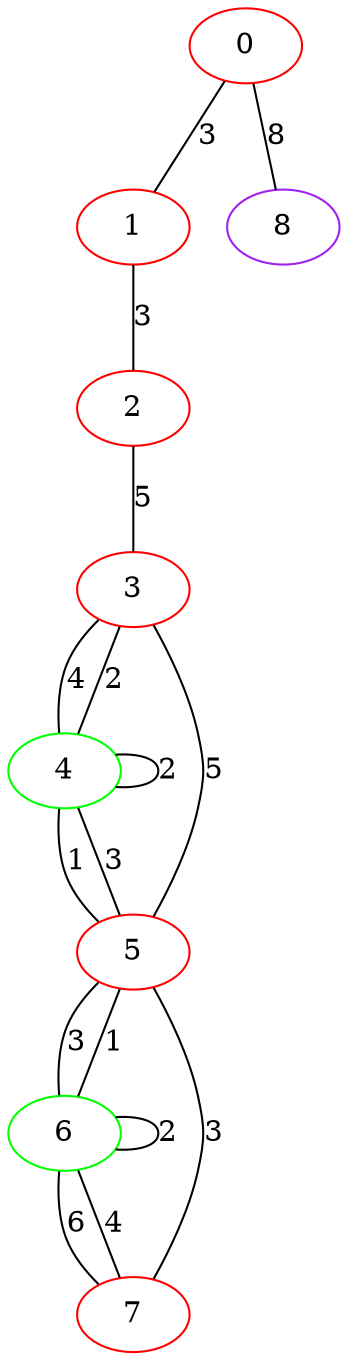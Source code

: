 graph "" {
0 [color=red, weight=1];
1 [color=red, weight=1];
2 [color=red, weight=1];
3 [color=red, weight=1];
4 [color=green, weight=2];
5 [color=red, weight=1];
6 [color=green, weight=2];
7 [color=red, weight=1];
8 [color=purple, weight=4];
0 -- 8  [key=0, label=8];
0 -- 1  [key=0, label=3];
1 -- 2  [key=0, label=3];
2 -- 3  [key=0, label=5];
3 -- 4  [key=0, label=4];
3 -- 4  [key=1, label=2];
3 -- 5  [key=0, label=5];
4 -- 4  [key=0, label=2];
4 -- 5  [key=0, label=1];
4 -- 5  [key=1, label=3];
5 -- 6  [key=0, label=3];
5 -- 6  [key=1, label=1];
5 -- 7  [key=0, label=3];
6 -- 6  [key=0, label=2];
6 -- 7  [key=0, label=6];
6 -- 7  [key=1, label=4];
}
